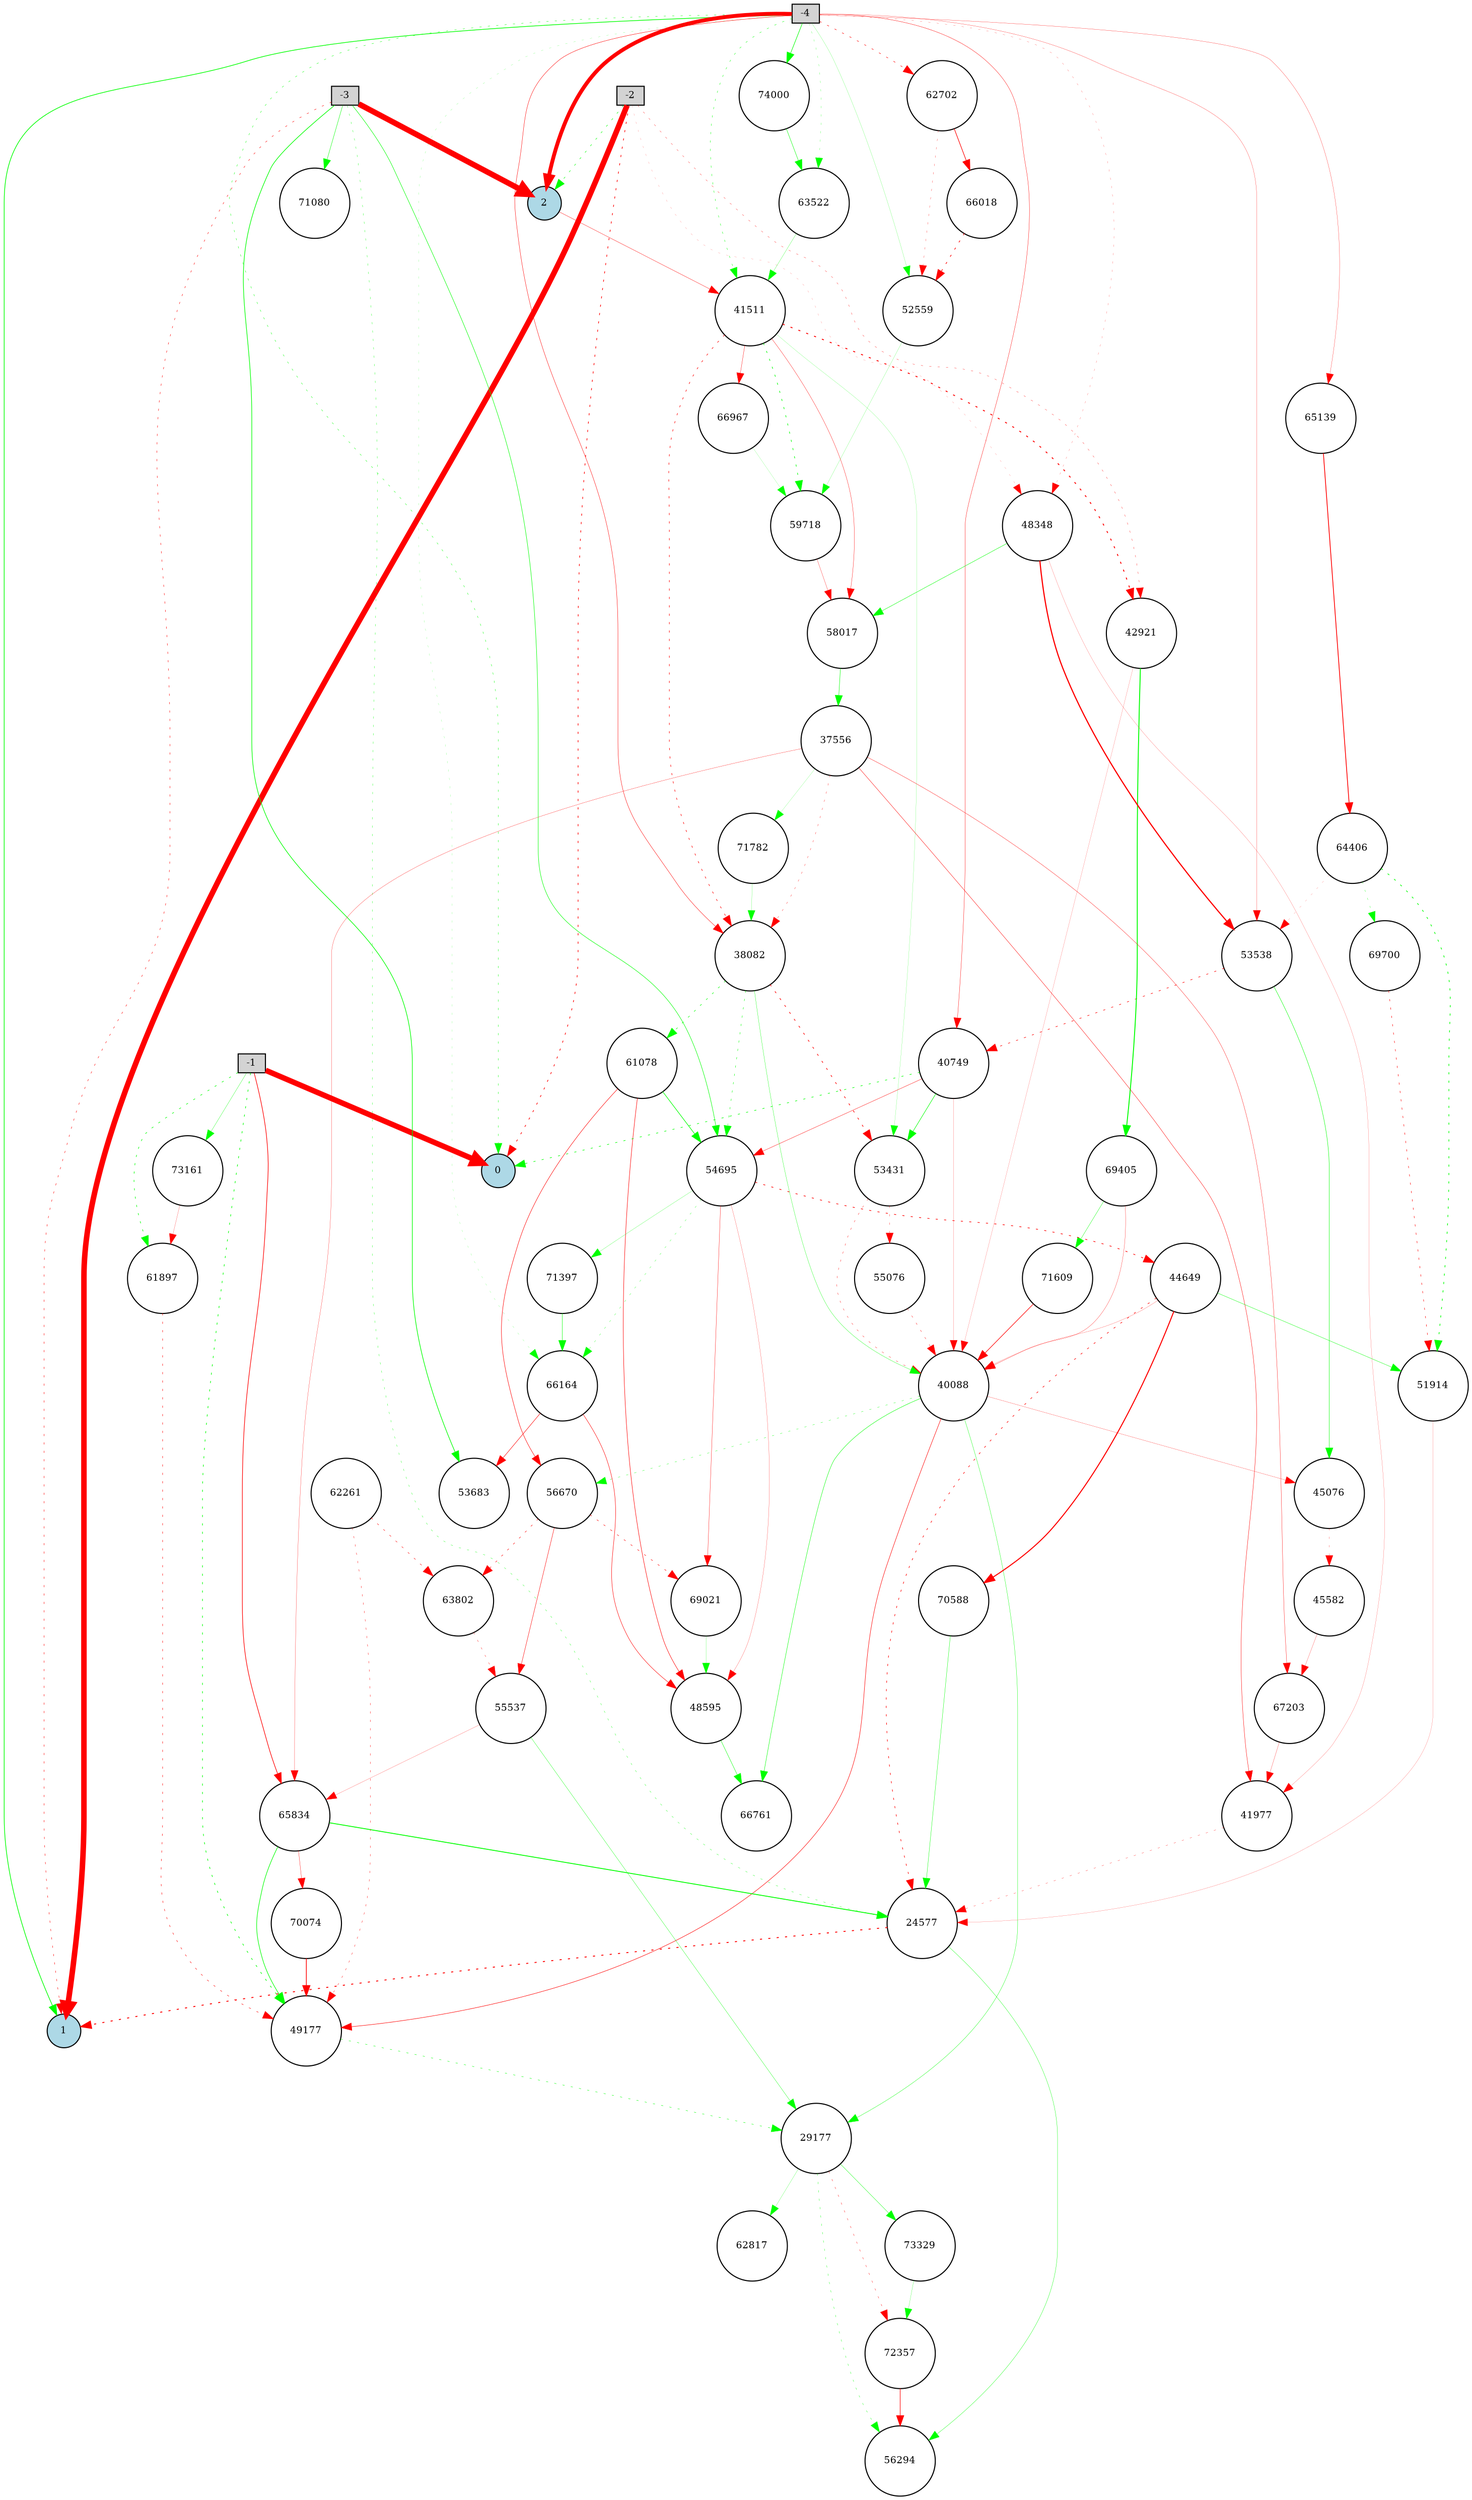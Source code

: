 digraph {
	node [fontsize=9 height=0.2 shape=circle width=0.2]
	-1 [fillcolor=lightgray shape=box style=filled]
	-2 [fillcolor=lightgray shape=box style=filled]
	-3 [fillcolor=lightgray shape=box style=filled]
	-4 [fillcolor=lightgray shape=box style=filled]
	0 [fillcolor=lightblue style=filled]
	1 [fillcolor=lightblue style=filled]
	2 [fillcolor=lightblue style=filled]
	24577 [fillcolor=white style=filled]
	67203 [fillcolor=white style=filled]
	45582 [fillcolor=white style=filled]
	74000 [fillcolor=white style=filled]
	45076 [fillcolor=white style=filled]
	61078 [fillcolor=white style=filled]
	64406 [fillcolor=white style=filled]
	40088 [fillcolor=white style=filled]
	49177 [fillcolor=white style=filled]
	66967 [fillcolor=white style=filled]
	69021 [fillcolor=white style=filled]
	69405 [fillcolor=white style=filled]
	58017 [fillcolor=white style=filled]
	53538 [fillcolor=white style=filled]
	63522 [fillcolor=white style=filled]
	55076 [fillcolor=white style=filled]
	72357 [fillcolor=white style=filled]
	41511 [fillcolor=white style=filled]
	54695 [fillcolor=white style=filled]
	42921 [fillcolor=white style=filled]
	65834 [fillcolor=white style=filled]
	71080 [fillcolor=white style=filled]
	40749 [fillcolor=white style=filled]
	53683 [fillcolor=white style=filled]
	37556 [fillcolor=white style=filled]
	62261 [fillcolor=white style=filled]
	53431 [fillcolor=white style=filled]
	71609 [fillcolor=white style=filled]
	63802 [fillcolor=white style=filled]
	70074 [fillcolor=white style=filled]
	70588 [fillcolor=white style=filled]
	38082 [fillcolor=white style=filled]
	69700 [fillcolor=white style=filled]
	59718 [fillcolor=white style=filled]
	61897 [fillcolor=white style=filled]
	51914 [fillcolor=white style=filled]
	66761 [fillcolor=white style=filled]
	73161 [fillcolor=white style=filled]
	52559 [fillcolor=white style=filled]
	48595 [fillcolor=white style=filled]
	48348 [fillcolor=white style=filled]
	56670 [fillcolor=white style=filled]
	62817 [fillcolor=white style=filled]
	66018 [fillcolor=white style=filled]
	71397 [fillcolor=white style=filled]
	56294 [fillcolor=white style=filled]
	71782 [fillcolor=white style=filled]
	44649 [fillcolor=white style=filled]
	62702 [fillcolor=white style=filled]
	55537 [fillcolor=white style=filled]
	73329 [fillcolor=white style=filled]
	65139 [fillcolor=white style=filled]
	66164 [fillcolor=white style=filled]
	29177 [fillcolor=white style=filled]
	41977 [fillcolor=white style=filled]
	-1 -> 0 [color=red penwidth=5.2255436774314745 style=solid]
	-2 -> 0 [color=red penwidth=0.6049789816127173 style=dotted]
	-2 -> 1 [color=red penwidth=5.264509612662667 style=solid]
	-2 -> 2 [color=green penwidth=0.40924680025271587 style=dotted]
	-3 -> 1 [color=red penwidth=0.37222408278993735 style=dotted]
	-3 -> 2 [color=red penwidth=5.393282683207801 style=solid]
	-4 -> 1 [color=green penwidth=0.6466532593111121 style=solid]
	-4 -> 2 [color=red penwidth=3.6895625780237773 style=solid]
	-4 -> 0 [color=green penwidth=0.31127214227972155 style=dotted]
	-3 -> 24577 [color=green penwidth=0.2524012059992605 style=dotted]
	24577 -> 1 [color=red penwidth=0.8894674940246673 style=dotted]
	-4 -> 38082 [color=red penwidth=0.34455968575142626 style=solid]
	37556 -> 38082 [color=red penwidth=0.23327185058538194 style=dotted]
	40088 -> 29177 [color=green penwidth=0.2782923154581086 style=solid]
	38082 -> 40088 [color=green penwidth=0.2438697163772789 style=solid]
	-4 -> 40749 [color=red penwidth=0.2906914514591923 style=solid]
	40749 -> 0 [color=green penwidth=0.5099558261656252 style=dotted]
	-4 -> 41511 [color=green penwidth=0.31708132287720125 style=dotted]
	41511 -> 38082 [color=red penwidth=0.47868394250966695 style=dotted]
	44649 -> 40088 [color=red penwidth=0.14779204435176196 style=solid]
	37556 -> 41977 [color=red penwidth=0.33433256440150094 style=solid]
	-2 -> 48348 [color=red penwidth=0.10432911433144312 style=dotted]
	40088 -> 49177 [color=red penwidth=0.4200071913067466 style=solid]
	49177 -> 29177 [color=green penwidth=0.3420109523010474 style=dotted]
	44649 -> 24577 [color=red penwidth=0.5098119415037281 style=dotted]
	44649 -> 51914 [color=green penwidth=0.29881304322552016 style=solid]
	51914 -> 24577 [color=red penwidth=0.12391754482514045 style=solid]
	2 -> 41511 [color=red penwidth=0.2728758402499297 style=solid]
	-4 -> 52559 [color=green penwidth=0.13803235570276512 style=solid]
	-1 -> 49177 [color=green penwidth=0.5639264604355338 style=dotted]
	38082 -> 53431 [color=red penwidth=0.5892801542809243 style=dotted]
	53431 -> 40088 [color=red penwidth=0.2649391979192184 style=dotted]
	-4 -> 53538 [color=red penwidth=0.18829825645611462 style=solid]
	53538 -> 40749 [color=red penwidth=0.47797258031128353 style=dotted]
	-3 -> 53683 [color=green penwidth=0.5960402037360663 style=solid]
	38082 -> 54695 [color=green penwidth=0.35664522095406936 style=dotted]
	53431 -> 55076 [color=red penwidth=0.23244218294571195 style=dotted]
	55076 -> 40088 [color=red penwidth=0.28509459313786356 style=dotted]
	55537 -> 29177 [color=green penwidth=0.26078012250961036 style=solid]
	53538 -> 45076 [color=green penwidth=0.3745257211575256 style=solid]
	-2 -> 42921 [color=red penwidth=0.23031193390460636 style=dotted]
	41977 -> 24577 [color=red penwidth=0.2174768244242712 style=dotted]
	40088 -> 56670 [color=green penwidth=0.25218319376228127 style=dotted]
	56670 -> 55537 [color=red penwidth=0.3632201527209197 style=solid]
	40749 -> 54695 [color=red penwidth=0.29086734339143994 style=solid]
	41511 -> 58017 [color=red penwidth=0.26642902602452356 style=solid]
	54695 -> 48595 [color=red penwidth=0.16752114736772122 style=solid]
	58017 -> 37556 [color=green penwidth=0.38752688740702346 style=solid]
	42921 -> 40088 [color=red penwidth=0.12462521907874424 style=solid]
	54695 -> 44649 [color=red penwidth=0.5916623265466523 style=dotted]
	41511 -> 59718 [color=green penwidth=0.5377887846701105 style=dotted]
	59718 -> 58017 [color=red penwidth=0.2164302724835675 style=solid]
	48348 -> 58017 [color=green penwidth=0.35503088028542784 style=solid]
	48348 -> 41977 [color=red penwidth=0.13602019327985182 style=solid]
	41511 -> 42921 [color=red penwidth=0.8596695180362084 style=dotted]
	38082 -> 61078 [color=green penwidth=0.45295610054415036 style=dotted]
	61078 -> 54695 [color=green penwidth=0.5518752943143543 style=solid]
	40088 -> 45076 [color=red penwidth=0.1670992347849229 style=solid]
	41511 -> 53431 [color=green penwidth=0.12439869599252926 style=solid]
	29177 -> 56294 [color=green penwidth=0.2627746574784982 style=dotted]
	-1 -> 61897 [color=green penwidth=0.49394716283892426 style=dotted]
	61897 -> 49177 [color=red penwidth=0.39276171458478615 style=dotted]
	62261 -> 49177 [color=red penwidth=0.2864117692582272 style=dotted]
	-4 -> 62702 [color=red penwidth=0.42042605816372425 style=dotted]
	62702 -> 52559 [color=red penwidth=0.19988329775296945 style=dotted]
	29177 -> 62817 [color=green penwidth=0.1640863576433081 style=solid]
	45076 -> 45582 [color=red penwidth=0.1865290762676407 style=dotted]
	61078 -> 56670 [color=red penwidth=0.41706162882609354 style=solid]
	-4 -> 63522 [color=green penwidth=0.17941184642917143 style=dotted]
	63522 -> 41511 [color=green penwidth=0.18772916299616205 style=solid]
	56670 -> 63802 [color=red penwidth=0.408716648849239 style=dotted]
	63802 -> 55537 [color=red penwidth=0.2569185807799248 style=dotted]
	64406 -> 53538 [color=red penwidth=0.10689864116377379 style=dotted]
	-4 -> 65139 [color=red penwidth=0.19772514636821314 style=solid]
	65139 -> 64406 [color=red penwidth=0.7267657190219037 style=solid]
	-4 -> 48348 [color=red penwidth=0.14660084803196083 style=dotted]
	-1 -> 65834 [color=red penwidth=0.5835818377845647 style=solid]
	65834 -> 49177 [color=green penwidth=0.5396798250374194 style=solid]
	65834 -> 24577 [color=green penwidth=0.8115740088528894 style=solid]
	62702 -> 66018 [color=red penwidth=0.5610915987519549 style=solid]
	66018 -> 52559 [color=red penwidth=0.6086227310591422 style=dotted]
	54695 -> 66164 [color=green penwidth=0.21760032141933908 style=dotted]
	66164 -> 48595 [color=red penwidth=0.39113789322331194 style=solid]
	48348 -> 53538 [color=red penwidth=1.110108277976219 style=solid]
	40088 -> 66761 [color=green penwidth=0.3705775991176743 style=solid]
	64406 -> 51914 [color=green penwidth=0.6282806734544022 style=dotted]
	41511 -> 66967 [color=red penwidth=0.27776176813752984 style=solid]
	66967 -> 59718 [color=green penwidth=0.10491746464395611 style=solid]
	37556 -> 67203 [color=red penwidth=0.2691102991498254 style=solid]
	67203 -> 41977 [color=red penwidth=0.18888408720677297 style=solid]
	62261 -> 63802 [color=red penwidth=0.3645557923781799 style=dotted]
	-4 -> 66164 [color=green penwidth=0.119288266562226 style=dotted]
	54695 -> 69021 [color=red penwidth=0.2747293039078637 style=solid]
	69021 -> 48595 [color=green penwidth=0.1563619351091764 style=solid]
	42921 -> 69405 [color=green penwidth=0.8817768248047875 style=solid]
	69405 -> 40088 [color=red penwidth=0.20838763026266394 style=solid]
	56670 -> 69021 [color=red penwidth=0.4030964220785719 style=dotted]
	64406 -> 69700 [color=green penwidth=0.22186362409282717 style=dotted]
	69700 -> 51914 [color=red penwidth=0.3995277860568477 style=dotted]
	40749 -> 53431 [color=green penwidth=0.4636341854587399 style=solid]
	48595 -> 66761 [color=green penwidth=0.3527334620967355 style=solid]
	52559 -> 59718 [color=green penwidth=0.13319503914327652 style=solid]
	65834 -> 70074 [color=red penwidth=0.2634561137748539 style=solid]
	70074 -> 49177 [color=red penwidth=0.6952125262639833 style=solid]
	45582 -> 67203 [color=red penwidth=0.16670813973056453 style=solid]
	44649 -> 70588 [color=red penwidth=0.9766240241216781 style=solid]
	70588 -> 24577 [color=green penwidth=0.3019311899037583 style=solid]
	24577 -> 56294 [color=green penwidth=0.26829757515561103 style=solid]
	-3 -> 71080 [color=green penwidth=0.3500070614921421 style=solid]
	-3 -> 54695 [color=green penwidth=0.43407955039548896 style=solid]
	54695 -> 71397 [color=green penwidth=0.16607641677511265 style=solid]
	71397 -> 66164 [color=green penwidth=0.3744631184752616 style=solid]
	69405 -> 71609 [color=green penwidth=0.2909875224872863 style=solid]
	71609 -> 40088 [color=red penwidth=0.5338851756181573 style=solid]
	37556 -> 71782 [color=green penwidth=0.1166894950633648 style=solid]
	71782 -> 38082 [color=green penwidth=0.14840981035634057 style=solid]
	37556 -> 65834 [color=red penwidth=0.2031239285360689 style=solid]
	29177 -> 72357 [color=red penwidth=0.2727135045752651 style=dotted]
	72357 -> 56294 [color=red penwidth=0.513366498379647 style=solid]
	-1 -> 73161 [color=green penwidth=0.23627927616409958 style=solid]
	73161 -> 61897 [color=red penwidth=0.1637350557556731 style=solid]
	66164 -> 53683 [color=red penwidth=0.41367678270230934 style=solid]
	29177 -> 73329 [color=green penwidth=0.29510872353347095 style=solid]
	73329 -> 72357 [color=green penwidth=0.17360456388429737 style=solid]
	61078 -> 48595 [color=red penwidth=0.42516367361938623 style=solid]
	40749 -> 40088 [color=red penwidth=0.13596393130389955 style=solid]
	-4 -> 74000 [color=green penwidth=0.49483077286337496 style=solid]
	74000 -> 63522 [color=green penwidth=0.3678854303910948 style=solid]
	55537 -> 65834 [color=red penwidth=0.14951207624560225 style=solid]
}
